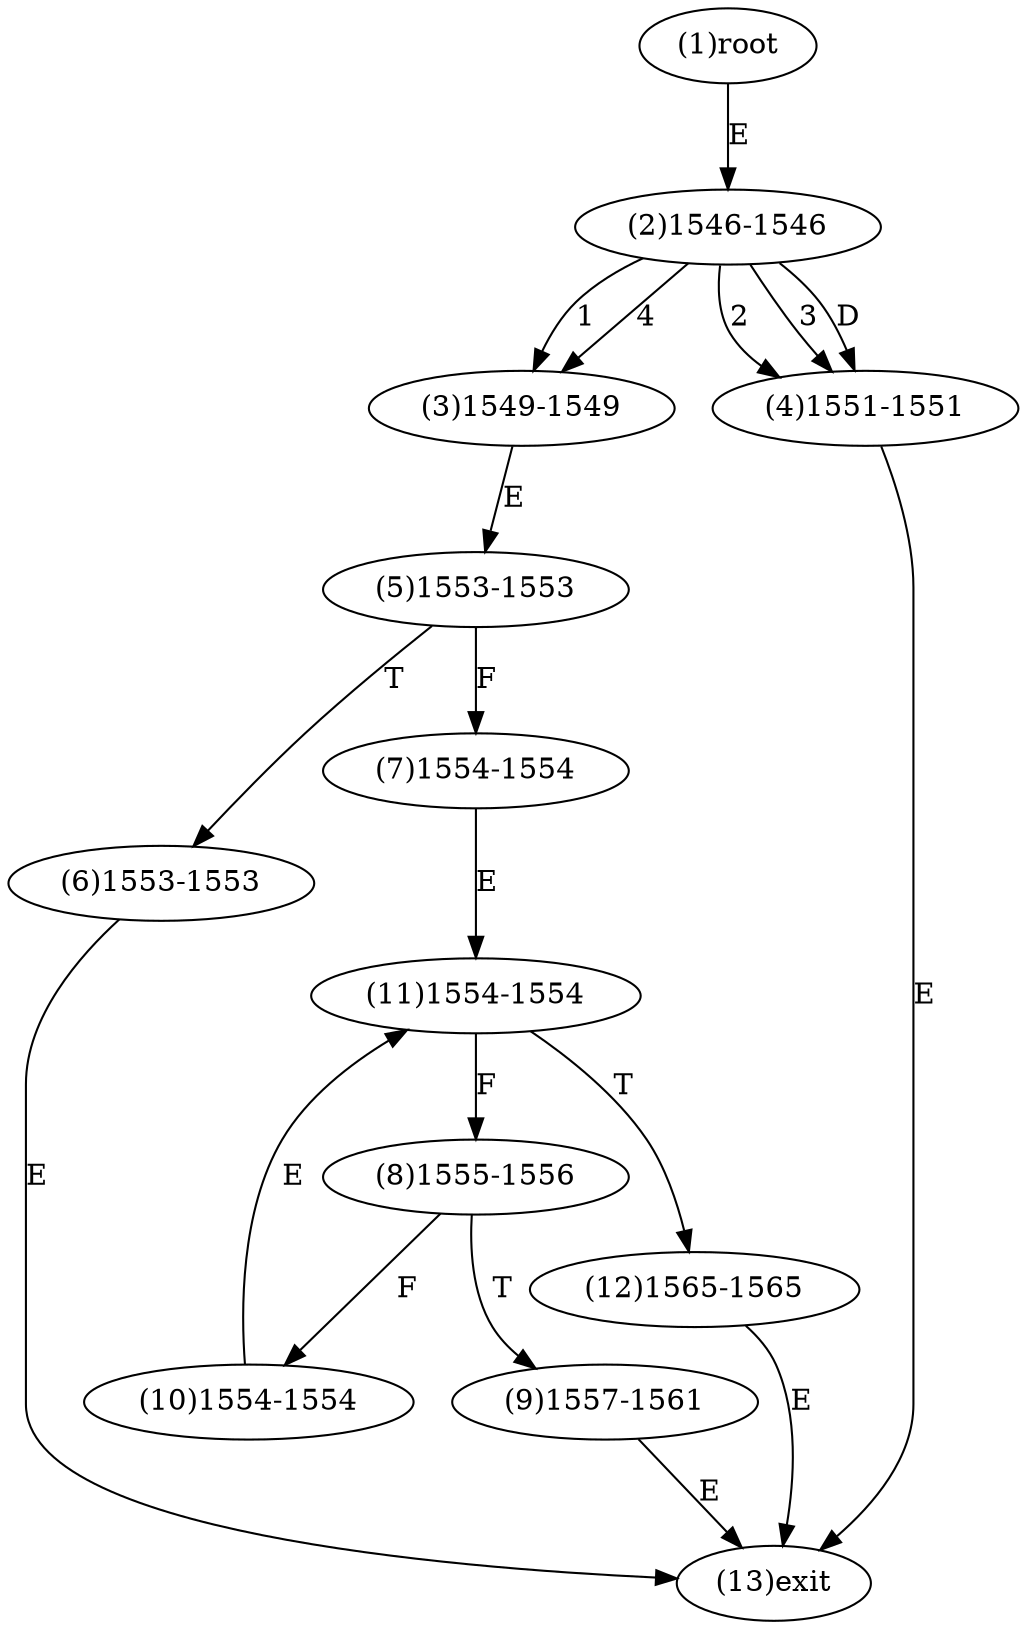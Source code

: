 digraph "" { 
1[ label="(1)root"];
2[ label="(2)1546-1546"];
3[ label="(3)1549-1549"];
4[ label="(4)1551-1551"];
5[ label="(5)1553-1553"];
6[ label="(6)1553-1553"];
7[ label="(7)1554-1554"];
8[ label="(8)1555-1556"];
9[ label="(9)1557-1561"];
10[ label="(10)1554-1554"];
11[ label="(11)1554-1554"];
12[ label="(12)1565-1565"];
13[ label="(13)exit"];
1->2[ label="E"];
2->3[ label="1"];
2->4[ label="2"];
2->4[ label="3"];
2->3[ label="4"];
2->4[ label="D"];
3->5[ label="E"];
4->13[ label="E"];
5->7[ label="F"];
5->6[ label="T"];
6->13[ label="E"];
7->11[ label="E"];
8->10[ label="F"];
8->9[ label="T"];
9->13[ label="E"];
10->11[ label="E"];
11->8[ label="F"];
11->12[ label="T"];
12->13[ label="E"];
}